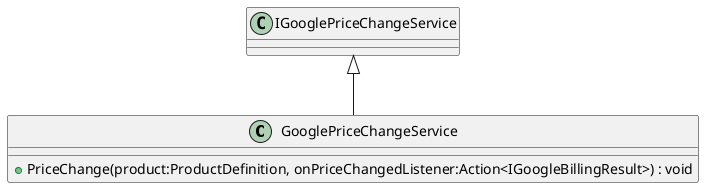 @startuml
class GooglePriceChangeService {
    + PriceChange(product:ProductDefinition, onPriceChangedListener:Action<IGoogleBillingResult>) : void
}
IGooglePriceChangeService <|-- GooglePriceChangeService
@enduml
